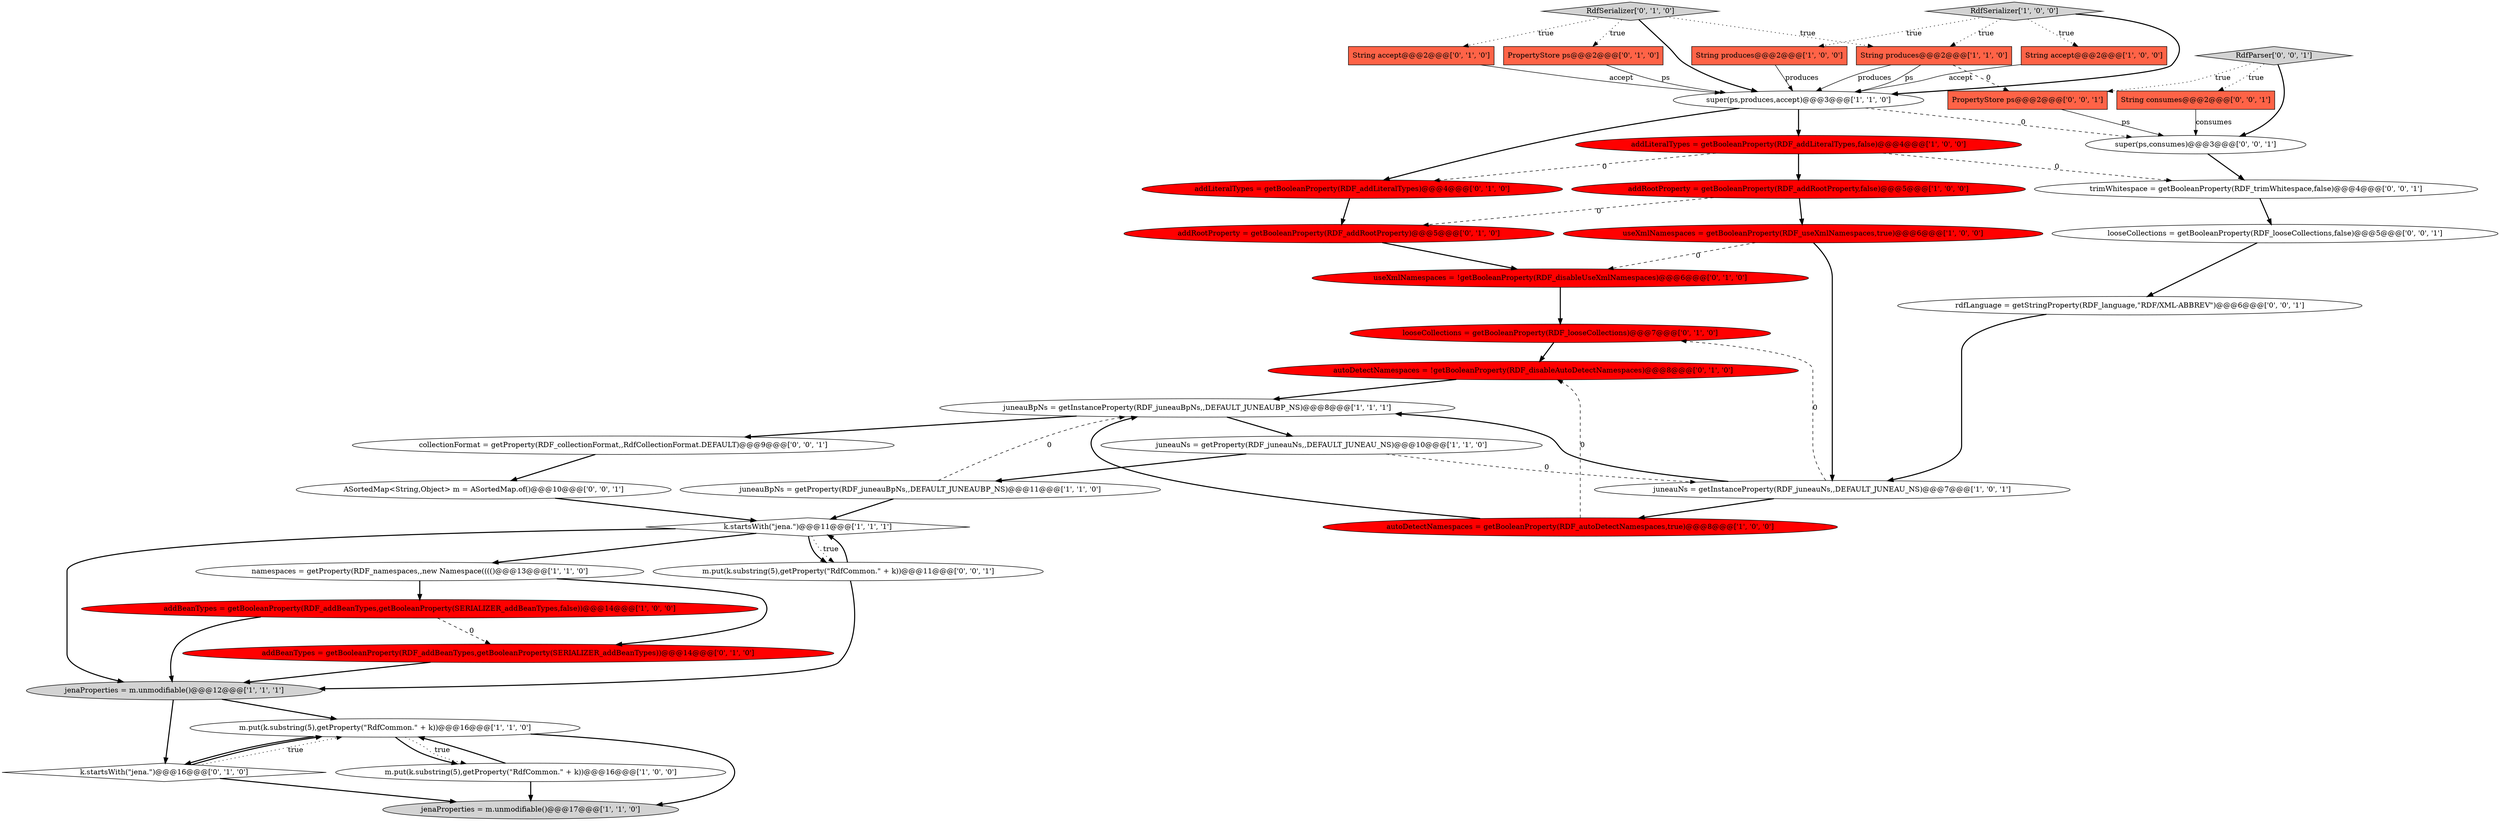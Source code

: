 digraph {
7 [style = filled, label = "super(ps,produces,accept)@@@3@@@['1', '1', '0']", fillcolor = white, shape = ellipse image = "AAA0AAABBB1BBB"];
26 [style = filled, label = "addLiteralTypes = getBooleanProperty(RDF_addLiteralTypes)@@@4@@@['0', '1', '0']", fillcolor = red, shape = ellipse image = "AAA1AAABBB2BBB"];
2 [style = filled, label = "String accept@@@2@@@['1', '0', '0']", fillcolor = tomato, shape = box image = "AAA0AAABBB1BBB"];
8 [style = filled, label = "autoDetectNamespaces = getBooleanProperty(RDF_autoDetectNamespaces,true)@@@8@@@['1', '0', '0']", fillcolor = red, shape = ellipse image = "AAA1AAABBB1BBB"];
4 [style = filled, label = "jenaProperties = m.unmodifiable()@@@17@@@['1', '1', '0']", fillcolor = lightgray, shape = ellipse image = "AAA0AAABBB1BBB"];
6 [style = filled, label = "juneauBpNs = getProperty(RDF_juneauBpNs,,DEFAULT_JUNEAUBP_NS)@@@11@@@['1', '1', '0']", fillcolor = white, shape = ellipse image = "AAA0AAABBB1BBB"];
33 [style = filled, label = "String consumes@@@2@@@['0', '0', '1']", fillcolor = tomato, shape = box image = "AAA0AAABBB3BBB"];
34 [style = filled, label = "looseCollections = getBooleanProperty(RDF_looseCollections,false)@@@5@@@['0', '0', '1']", fillcolor = white, shape = ellipse image = "AAA0AAABBB3BBB"];
30 [style = filled, label = "RdfParser['0', '0', '1']", fillcolor = lightgray, shape = diamond image = "AAA0AAABBB3BBB"];
32 [style = filled, label = "rdfLanguage = getStringProperty(RDF_language,\"RDF/XML-ABBREV\")@@@6@@@['0', '0', '1']", fillcolor = white, shape = ellipse image = "AAA0AAABBB3BBB"];
28 [style = filled, label = "String accept@@@2@@@['0', '1', '0']", fillcolor = tomato, shape = box image = "AAA0AAABBB2BBB"];
5 [style = filled, label = "RdfSerializer['1', '0', '0']", fillcolor = lightgray, shape = diamond image = "AAA0AAABBB1BBB"];
12 [style = filled, label = "String produces@@@2@@@['1', '1', '0']", fillcolor = tomato, shape = box image = "AAA0AAABBB1BBB"];
27 [style = filled, label = "autoDetectNamespaces = !getBooleanProperty(RDF_disableAutoDetectNamespaces)@@@8@@@['0', '1', '0']", fillcolor = red, shape = ellipse image = "AAA1AAABBB2BBB"];
17 [style = filled, label = "addBeanTypes = getBooleanProperty(RDF_addBeanTypes,getBooleanProperty(SERIALIZER_addBeanTypes,false))@@@14@@@['1', '0', '0']", fillcolor = red, shape = ellipse image = "AAA1AAABBB1BBB"];
23 [style = filled, label = "RdfSerializer['0', '1', '0']", fillcolor = lightgray, shape = diamond image = "AAA0AAABBB2BBB"];
18 [style = filled, label = "m.put(k.substring(5),getProperty(\"RdfCommon.\" + k))@@@16@@@['1', '1', '0']", fillcolor = white, shape = ellipse image = "AAA0AAABBB1BBB"];
25 [style = filled, label = "k.startsWith(\"jena.\")@@@16@@@['0', '1', '0']", fillcolor = white, shape = diamond image = "AAA0AAABBB2BBB"];
29 [style = filled, label = "addBeanTypes = getBooleanProperty(RDF_addBeanTypes,getBooleanProperty(SERIALIZER_addBeanTypes))@@@14@@@['0', '1', '0']", fillcolor = red, shape = ellipse image = "AAA1AAABBB2BBB"];
39 [style = filled, label = "ASortedMap<String,Object> m = ASortedMap.of()@@@10@@@['0', '0', '1']", fillcolor = white, shape = ellipse image = "AAA0AAABBB3BBB"];
14 [style = filled, label = "juneauNs = getInstanceProperty(RDF_juneauNs,,DEFAULT_JUNEAU_NS)@@@7@@@['1', '0', '1']", fillcolor = white, shape = ellipse image = "AAA0AAABBB1BBB"];
21 [style = filled, label = "addRootProperty = getBooleanProperty(RDF_addRootProperty)@@@5@@@['0', '1', '0']", fillcolor = red, shape = ellipse image = "AAA1AAABBB2BBB"];
10 [style = filled, label = "String produces@@@2@@@['1', '0', '0']", fillcolor = tomato, shape = box image = "AAA0AAABBB1BBB"];
15 [style = filled, label = "k.startsWith(\"jena.\")@@@11@@@['1', '1', '1']", fillcolor = white, shape = diamond image = "AAA0AAABBB1BBB"];
20 [style = filled, label = "PropertyStore ps@@@2@@@['0', '1', '0']", fillcolor = tomato, shape = box image = "AAA0AAABBB2BBB"];
1 [style = filled, label = "addLiteralTypes = getBooleanProperty(RDF_addLiteralTypes,false)@@@4@@@['1', '0', '0']", fillcolor = red, shape = ellipse image = "AAA1AAABBB1BBB"];
24 [style = filled, label = "useXmlNamespaces = !getBooleanProperty(RDF_disableUseXmlNamespaces)@@@6@@@['0', '1', '0']", fillcolor = red, shape = ellipse image = "AAA1AAABBB2BBB"];
0 [style = filled, label = "juneauNs = getProperty(RDF_juneauNs,,DEFAULT_JUNEAU_NS)@@@10@@@['1', '1', '0']", fillcolor = white, shape = ellipse image = "AAA0AAABBB1BBB"];
13 [style = filled, label = "m.put(k.substring(5),getProperty(\"RdfCommon.\" + k))@@@16@@@['1', '0', '0']", fillcolor = white, shape = ellipse image = "AAA0AAABBB1BBB"];
37 [style = filled, label = "collectionFormat = getProperty(RDF_collectionFormat,,RdfCollectionFormat.DEFAULT)@@@9@@@['0', '0', '1']", fillcolor = white, shape = ellipse image = "AAA0AAABBB3BBB"];
9 [style = filled, label = "jenaProperties = m.unmodifiable()@@@12@@@['1', '1', '1']", fillcolor = lightgray, shape = ellipse image = "AAA0AAABBB1BBB"];
11 [style = filled, label = "useXmlNamespaces = getBooleanProperty(RDF_useXmlNamespaces,true)@@@6@@@['1', '0', '0']", fillcolor = red, shape = ellipse image = "AAA1AAABBB1BBB"];
16 [style = filled, label = "namespaces = getProperty(RDF_namespaces,,new Namespace(((()@@@13@@@['1', '1', '0']", fillcolor = white, shape = ellipse image = "AAA0AAABBB1BBB"];
19 [style = filled, label = "juneauBpNs = getInstanceProperty(RDF_juneauBpNs,,DEFAULT_JUNEAUBP_NS)@@@8@@@['1', '1', '1']", fillcolor = white, shape = ellipse image = "AAA0AAABBB1BBB"];
3 [style = filled, label = "addRootProperty = getBooleanProperty(RDF_addRootProperty,false)@@@5@@@['1', '0', '0']", fillcolor = red, shape = ellipse image = "AAA1AAABBB1BBB"];
35 [style = filled, label = "super(ps,consumes)@@@3@@@['0', '0', '1']", fillcolor = white, shape = ellipse image = "AAA0AAABBB3BBB"];
31 [style = filled, label = "trimWhitespace = getBooleanProperty(RDF_trimWhitespace,false)@@@4@@@['0', '0', '1']", fillcolor = white, shape = ellipse image = "AAA0AAABBB3BBB"];
38 [style = filled, label = "m.put(k.substring(5),getProperty(\"RdfCommon.\" + k))@@@11@@@['0', '0', '1']", fillcolor = white, shape = ellipse image = "AAA0AAABBB3BBB"];
36 [style = filled, label = "PropertyStore ps@@@2@@@['0', '0', '1']", fillcolor = tomato, shape = box image = "AAA0AAABBB3BBB"];
22 [style = filled, label = "looseCollections = getBooleanProperty(RDF_looseCollections)@@@7@@@['0', '1', '0']", fillcolor = red, shape = ellipse image = "AAA1AAABBB2BBB"];
35->31 [style = bold, label=""];
15->38 [style = bold, label=""];
39->15 [style = bold, label=""];
7->1 [style = bold, label=""];
3->21 [style = dashed, label="0"];
11->14 [style = bold, label=""];
0->6 [style = bold, label=""];
1->26 [style = dashed, label="0"];
10->7 [style = solid, label="produces"];
8->19 [style = bold, label=""];
5->10 [style = dotted, label="true"];
2->7 [style = solid, label="accept"];
17->9 [style = bold, label=""];
16->29 [style = bold, label=""];
29->9 [style = bold, label=""];
23->28 [style = dotted, label="true"];
1->31 [style = dashed, label="0"];
28->7 [style = solid, label="accept"];
1->3 [style = bold, label=""];
3->11 [style = bold, label=""];
25->18 [style = bold, label=""];
25->4 [style = bold, label=""];
38->9 [style = bold, label=""];
32->14 [style = bold, label=""];
14->19 [style = bold, label=""];
14->22 [style = dashed, label="0"];
21->24 [style = bold, label=""];
16->17 [style = bold, label=""];
5->12 [style = dotted, label="true"];
12->7 [style = solid, label="produces"];
15->16 [style = bold, label=""];
24->22 [style = bold, label=""];
38->15 [style = bold, label=""];
17->29 [style = dashed, label="0"];
30->36 [style = dotted, label="true"];
6->15 [style = bold, label=""];
19->0 [style = bold, label=""];
31->34 [style = bold, label=""];
19->37 [style = bold, label=""];
12->7 [style = solid, label="ps"];
7->26 [style = bold, label=""];
26->21 [style = bold, label=""];
25->18 [style = dotted, label="true"];
0->14 [style = dashed, label="0"];
23->20 [style = dotted, label="true"];
9->18 [style = bold, label=""];
30->35 [style = bold, label=""];
18->4 [style = bold, label=""];
22->27 [style = bold, label=""];
12->36 [style = dashed, label="0"];
15->9 [style = bold, label=""];
9->25 [style = bold, label=""];
7->35 [style = dashed, label="0"];
11->24 [style = dashed, label="0"];
6->19 [style = dashed, label="0"];
33->35 [style = solid, label="consumes"];
18->13 [style = bold, label=""];
18->25 [style = bold, label=""];
5->7 [style = bold, label=""];
15->38 [style = dotted, label="true"];
34->32 [style = bold, label=""];
8->27 [style = dashed, label="0"];
14->8 [style = bold, label=""];
27->19 [style = bold, label=""];
20->7 [style = solid, label="ps"];
23->7 [style = bold, label=""];
23->12 [style = dotted, label="true"];
36->35 [style = solid, label="ps"];
30->33 [style = dotted, label="true"];
37->39 [style = bold, label=""];
13->18 [style = bold, label=""];
5->2 [style = dotted, label="true"];
18->13 [style = dotted, label="true"];
13->4 [style = bold, label=""];
}
